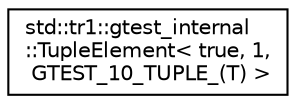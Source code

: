 digraph "クラス階層図"
{
  edge [fontname="Helvetica",fontsize="10",labelfontname="Helvetica",labelfontsize="10"];
  node [fontname="Helvetica",fontsize="10",shape=record];
  rankdir="LR";
  Node0 [label="std::tr1::gtest_internal\l::TupleElement\< true, 1,\l GTEST_10_TUPLE_(T) \>",height=0.2,width=0.4,color="black", fillcolor="white", style="filled",URL="$d4/db6/structstd_1_1tr1_1_1gtest__internal_1_1_tuple_element_3_01true_00_011_00_01_g_t_e_s_t__10___t_u_p_l_e___07_t_08_01_4.html"];
}
